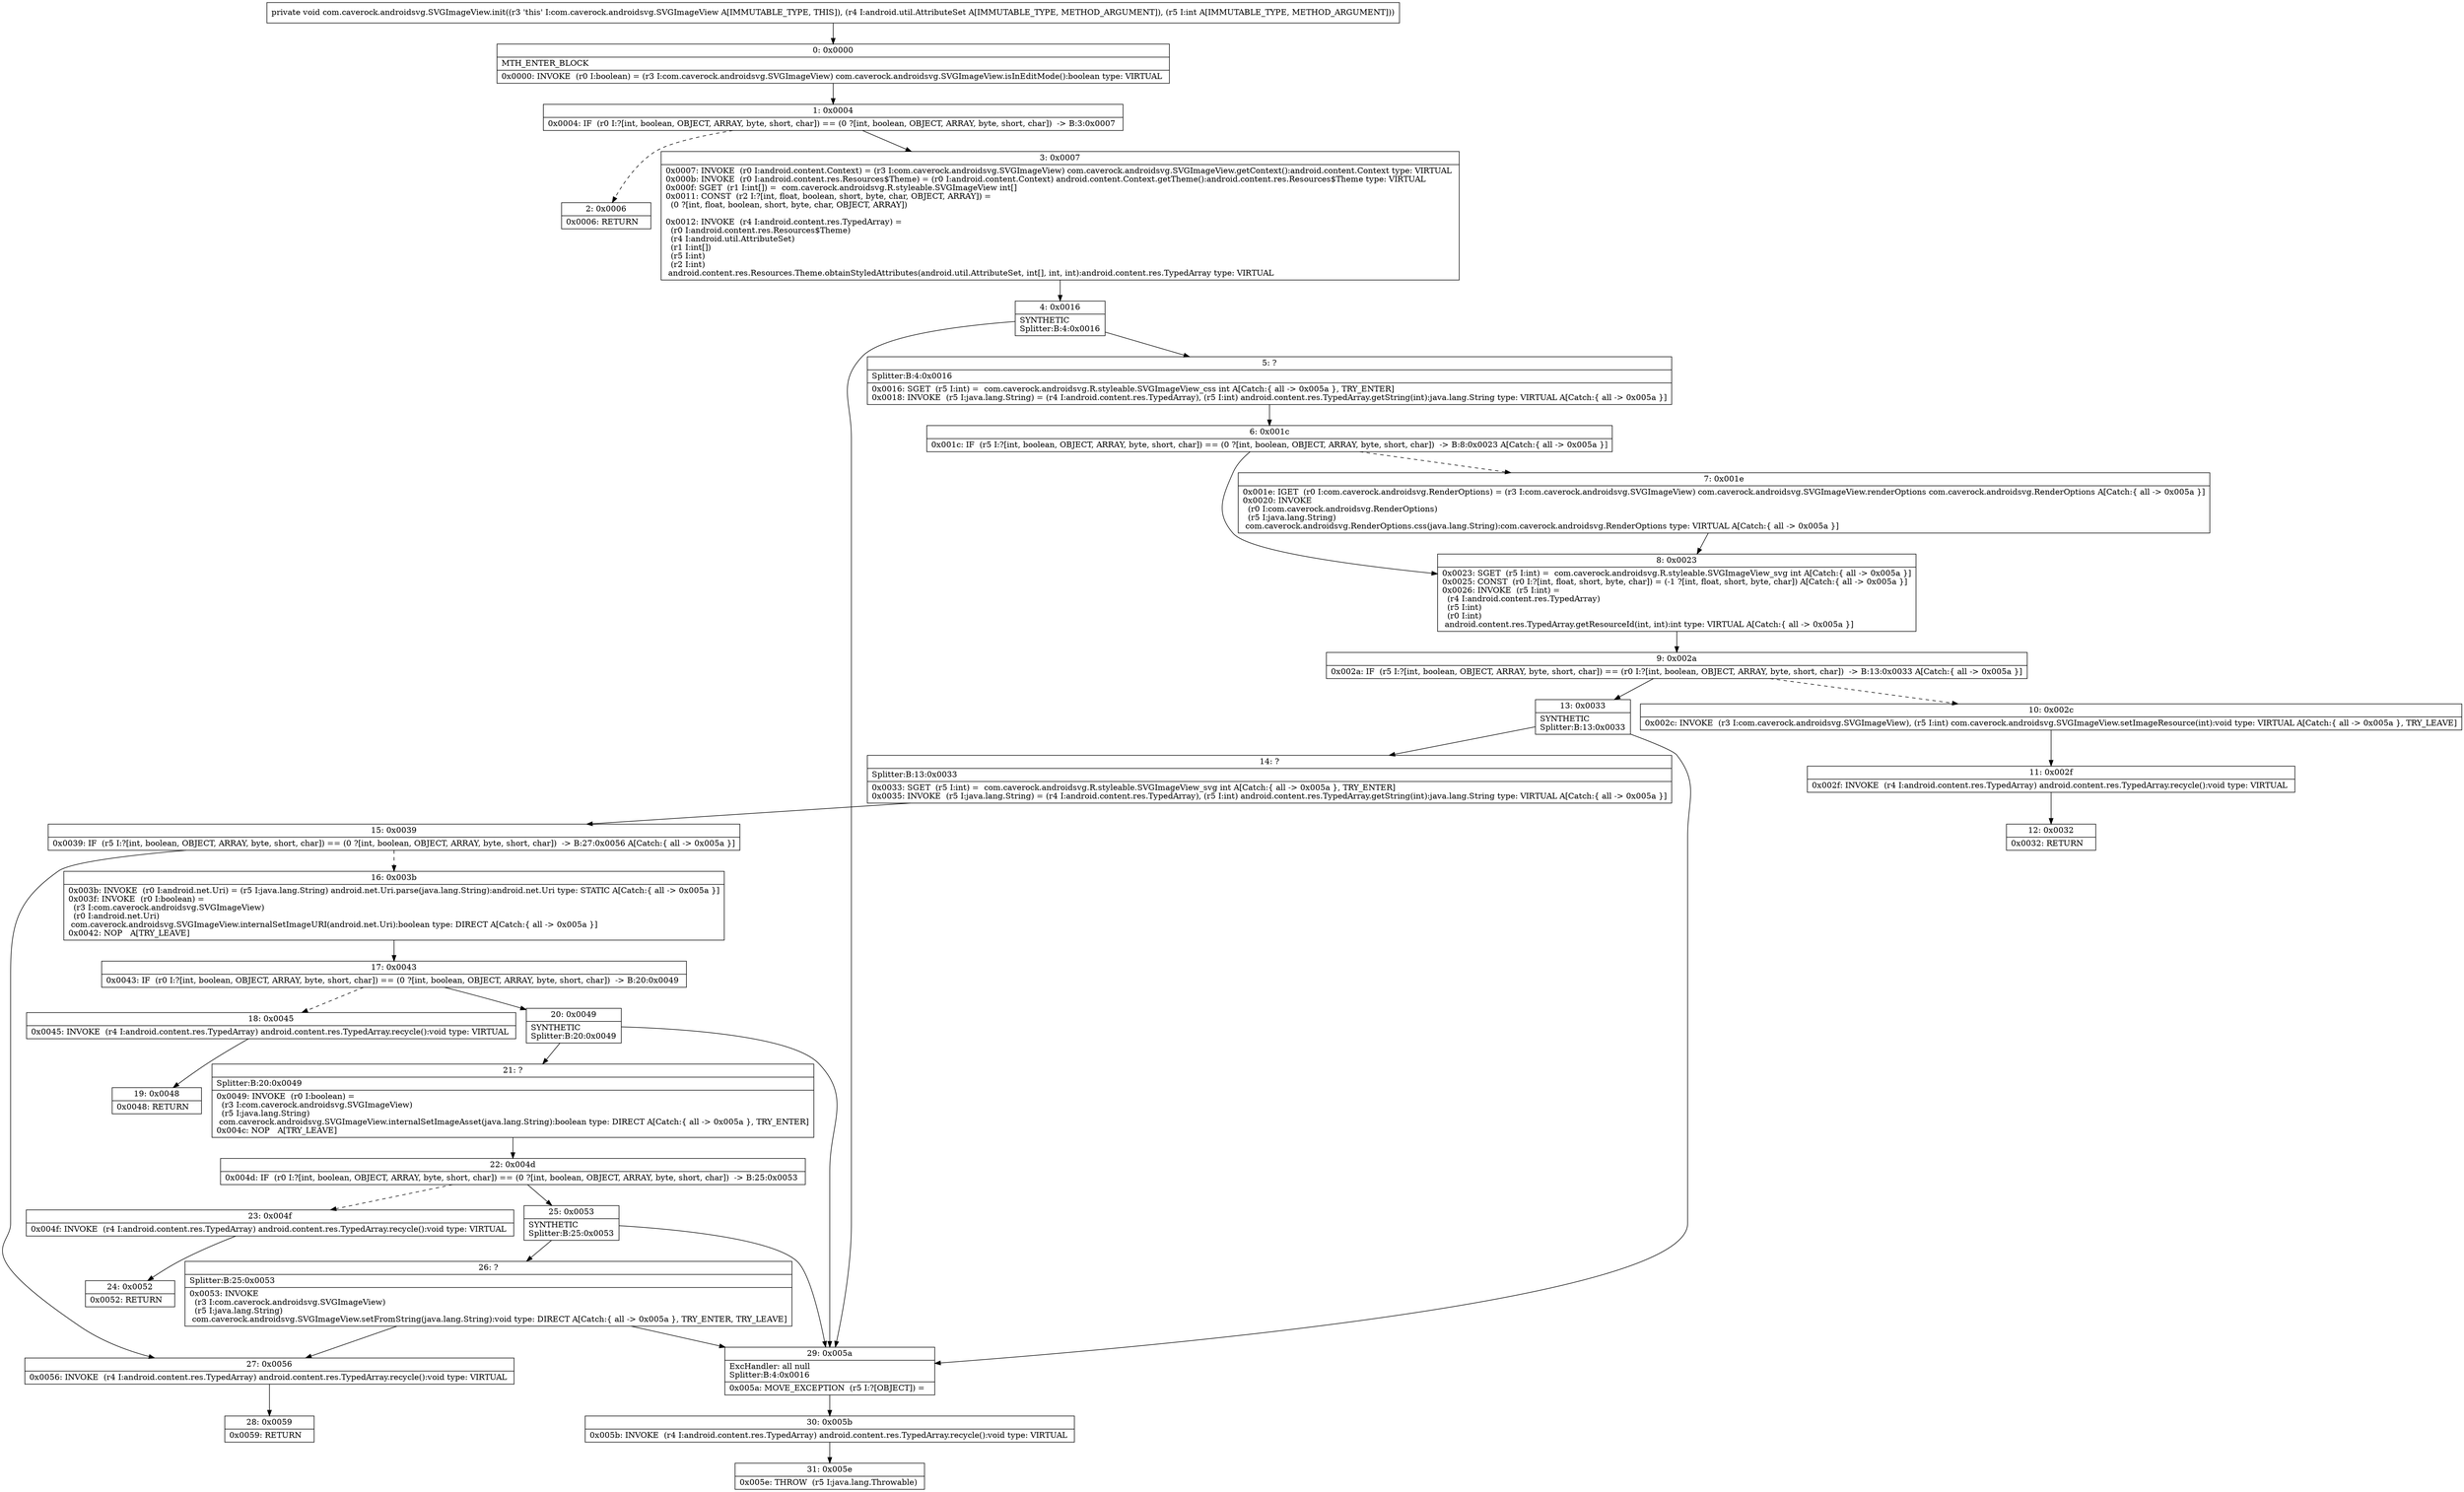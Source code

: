 digraph "CFG forcom.caverock.androidsvg.SVGImageView.init(Landroid\/util\/AttributeSet;I)V" {
Node_0 [shape=record,label="{0\:\ 0x0000|MTH_ENTER_BLOCK\l|0x0000: INVOKE  (r0 I:boolean) = (r3 I:com.caverock.androidsvg.SVGImageView) com.caverock.androidsvg.SVGImageView.isInEditMode():boolean type: VIRTUAL \l}"];
Node_1 [shape=record,label="{1\:\ 0x0004|0x0004: IF  (r0 I:?[int, boolean, OBJECT, ARRAY, byte, short, char]) == (0 ?[int, boolean, OBJECT, ARRAY, byte, short, char])  \-\> B:3:0x0007 \l}"];
Node_2 [shape=record,label="{2\:\ 0x0006|0x0006: RETURN   \l}"];
Node_3 [shape=record,label="{3\:\ 0x0007|0x0007: INVOKE  (r0 I:android.content.Context) = (r3 I:com.caverock.androidsvg.SVGImageView) com.caverock.androidsvg.SVGImageView.getContext():android.content.Context type: VIRTUAL \l0x000b: INVOKE  (r0 I:android.content.res.Resources$Theme) = (r0 I:android.content.Context) android.content.Context.getTheme():android.content.res.Resources$Theme type: VIRTUAL \l0x000f: SGET  (r1 I:int[]) =  com.caverock.androidsvg.R.styleable.SVGImageView int[] \l0x0011: CONST  (r2 I:?[int, float, boolean, short, byte, char, OBJECT, ARRAY]) = \l  (0 ?[int, float, boolean, short, byte, char, OBJECT, ARRAY])\l \l0x0012: INVOKE  (r4 I:android.content.res.TypedArray) = \l  (r0 I:android.content.res.Resources$Theme)\l  (r4 I:android.util.AttributeSet)\l  (r1 I:int[])\l  (r5 I:int)\l  (r2 I:int)\l android.content.res.Resources.Theme.obtainStyledAttributes(android.util.AttributeSet, int[], int, int):android.content.res.TypedArray type: VIRTUAL \l}"];
Node_4 [shape=record,label="{4\:\ 0x0016|SYNTHETIC\lSplitter:B:4:0x0016\l}"];
Node_5 [shape=record,label="{5\:\ ?|Splitter:B:4:0x0016\l|0x0016: SGET  (r5 I:int) =  com.caverock.androidsvg.R.styleable.SVGImageView_css int A[Catch:\{ all \-\> 0x005a \}, TRY_ENTER]\l0x0018: INVOKE  (r5 I:java.lang.String) = (r4 I:android.content.res.TypedArray), (r5 I:int) android.content.res.TypedArray.getString(int):java.lang.String type: VIRTUAL A[Catch:\{ all \-\> 0x005a \}]\l}"];
Node_6 [shape=record,label="{6\:\ 0x001c|0x001c: IF  (r5 I:?[int, boolean, OBJECT, ARRAY, byte, short, char]) == (0 ?[int, boolean, OBJECT, ARRAY, byte, short, char])  \-\> B:8:0x0023 A[Catch:\{ all \-\> 0x005a \}]\l}"];
Node_7 [shape=record,label="{7\:\ 0x001e|0x001e: IGET  (r0 I:com.caverock.androidsvg.RenderOptions) = (r3 I:com.caverock.androidsvg.SVGImageView) com.caverock.androidsvg.SVGImageView.renderOptions com.caverock.androidsvg.RenderOptions A[Catch:\{ all \-\> 0x005a \}]\l0x0020: INVOKE  \l  (r0 I:com.caverock.androidsvg.RenderOptions)\l  (r5 I:java.lang.String)\l com.caverock.androidsvg.RenderOptions.css(java.lang.String):com.caverock.androidsvg.RenderOptions type: VIRTUAL A[Catch:\{ all \-\> 0x005a \}]\l}"];
Node_8 [shape=record,label="{8\:\ 0x0023|0x0023: SGET  (r5 I:int) =  com.caverock.androidsvg.R.styleable.SVGImageView_svg int A[Catch:\{ all \-\> 0x005a \}]\l0x0025: CONST  (r0 I:?[int, float, short, byte, char]) = (\-1 ?[int, float, short, byte, char]) A[Catch:\{ all \-\> 0x005a \}]\l0x0026: INVOKE  (r5 I:int) = \l  (r4 I:android.content.res.TypedArray)\l  (r5 I:int)\l  (r0 I:int)\l android.content.res.TypedArray.getResourceId(int, int):int type: VIRTUAL A[Catch:\{ all \-\> 0x005a \}]\l}"];
Node_9 [shape=record,label="{9\:\ 0x002a|0x002a: IF  (r5 I:?[int, boolean, OBJECT, ARRAY, byte, short, char]) == (r0 I:?[int, boolean, OBJECT, ARRAY, byte, short, char])  \-\> B:13:0x0033 A[Catch:\{ all \-\> 0x005a \}]\l}"];
Node_10 [shape=record,label="{10\:\ 0x002c|0x002c: INVOKE  (r3 I:com.caverock.androidsvg.SVGImageView), (r5 I:int) com.caverock.androidsvg.SVGImageView.setImageResource(int):void type: VIRTUAL A[Catch:\{ all \-\> 0x005a \}, TRY_LEAVE]\l}"];
Node_11 [shape=record,label="{11\:\ 0x002f|0x002f: INVOKE  (r4 I:android.content.res.TypedArray) android.content.res.TypedArray.recycle():void type: VIRTUAL \l}"];
Node_12 [shape=record,label="{12\:\ 0x0032|0x0032: RETURN   \l}"];
Node_13 [shape=record,label="{13\:\ 0x0033|SYNTHETIC\lSplitter:B:13:0x0033\l}"];
Node_14 [shape=record,label="{14\:\ ?|Splitter:B:13:0x0033\l|0x0033: SGET  (r5 I:int) =  com.caverock.androidsvg.R.styleable.SVGImageView_svg int A[Catch:\{ all \-\> 0x005a \}, TRY_ENTER]\l0x0035: INVOKE  (r5 I:java.lang.String) = (r4 I:android.content.res.TypedArray), (r5 I:int) android.content.res.TypedArray.getString(int):java.lang.String type: VIRTUAL A[Catch:\{ all \-\> 0x005a \}]\l}"];
Node_15 [shape=record,label="{15\:\ 0x0039|0x0039: IF  (r5 I:?[int, boolean, OBJECT, ARRAY, byte, short, char]) == (0 ?[int, boolean, OBJECT, ARRAY, byte, short, char])  \-\> B:27:0x0056 A[Catch:\{ all \-\> 0x005a \}]\l}"];
Node_16 [shape=record,label="{16\:\ 0x003b|0x003b: INVOKE  (r0 I:android.net.Uri) = (r5 I:java.lang.String) android.net.Uri.parse(java.lang.String):android.net.Uri type: STATIC A[Catch:\{ all \-\> 0x005a \}]\l0x003f: INVOKE  (r0 I:boolean) = \l  (r3 I:com.caverock.androidsvg.SVGImageView)\l  (r0 I:android.net.Uri)\l com.caverock.androidsvg.SVGImageView.internalSetImageURI(android.net.Uri):boolean type: DIRECT A[Catch:\{ all \-\> 0x005a \}]\l0x0042: NOP   A[TRY_LEAVE]\l}"];
Node_17 [shape=record,label="{17\:\ 0x0043|0x0043: IF  (r0 I:?[int, boolean, OBJECT, ARRAY, byte, short, char]) == (0 ?[int, boolean, OBJECT, ARRAY, byte, short, char])  \-\> B:20:0x0049 \l}"];
Node_18 [shape=record,label="{18\:\ 0x0045|0x0045: INVOKE  (r4 I:android.content.res.TypedArray) android.content.res.TypedArray.recycle():void type: VIRTUAL \l}"];
Node_19 [shape=record,label="{19\:\ 0x0048|0x0048: RETURN   \l}"];
Node_20 [shape=record,label="{20\:\ 0x0049|SYNTHETIC\lSplitter:B:20:0x0049\l}"];
Node_21 [shape=record,label="{21\:\ ?|Splitter:B:20:0x0049\l|0x0049: INVOKE  (r0 I:boolean) = \l  (r3 I:com.caverock.androidsvg.SVGImageView)\l  (r5 I:java.lang.String)\l com.caverock.androidsvg.SVGImageView.internalSetImageAsset(java.lang.String):boolean type: DIRECT A[Catch:\{ all \-\> 0x005a \}, TRY_ENTER]\l0x004c: NOP   A[TRY_LEAVE]\l}"];
Node_22 [shape=record,label="{22\:\ 0x004d|0x004d: IF  (r0 I:?[int, boolean, OBJECT, ARRAY, byte, short, char]) == (0 ?[int, boolean, OBJECT, ARRAY, byte, short, char])  \-\> B:25:0x0053 \l}"];
Node_23 [shape=record,label="{23\:\ 0x004f|0x004f: INVOKE  (r4 I:android.content.res.TypedArray) android.content.res.TypedArray.recycle():void type: VIRTUAL \l}"];
Node_24 [shape=record,label="{24\:\ 0x0052|0x0052: RETURN   \l}"];
Node_25 [shape=record,label="{25\:\ 0x0053|SYNTHETIC\lSplitter:B:25:0x0053\l}"];
Node_26 [shape=record,label="{26\:\ ?|Splitter:B:25:0x0053\l|0x0053: INVOKE  \l  (r3 I:com.caverock.androidsvg.SVGImageView)\l  (r5 I:java.lang.String)\l com.caverock.androidsvg.SVGImageView.setFromString(java.lang.String):void type: DIRECT A[Catch:\{ all \-\> 0x005a \}, TRY_ENTER, TRY_LEAVE]\l}"];
Node_27 [shape=record,label="{27\:\ 0x0056|0x0056: INVOKE  (r4 I:android.content.res.TypedArray) android.content.res.TypedArray.recycle():void type: VIRTUAL \l}"];
Node_28 [shape=record,label="{28\:\ 0x0059|0x0059: RETURN   \l}"];
Node_29 [shape=record,label="{29\:\ 0x005a|ExcHandler: all null\lSplitter:B:4:0x0016\l|0x005a: MOVE_EXCEPTION  (r5 I:?[OBJECT]) =  \l}"];
Node_30 [shape=record,label="{30\:\ 0x005b|0x005b: INVOKE  (r4 I:android.content.res.TypedArray) android.content.res.TypedArray.recycle():void type: VIRTUAL \l}"];
Node_31 [shape=record,label="{31\:\ 0x005e|0x005e: THROW  (r5 I:java.lang.Throwable) \l}"];
MethodNode[shape=record,label="{private void com.caverock.androidsvg.SVGImageView.init((r3 'this' I:com.caverock.androidsvg.SVGImageView A[IMMUTABLE_TYPE, THIS]), (r4 I:android.util.AttributeSet A[IMMUTABLE_TYPE, METHOD_ARGUMENT]), (r5 I:int A[IMMUTABLE_TYPE, METHOD_ARGUMENT])) }"];
MethodNode -> Node_0;
Node_0 -> Node_1;
Node_1 -> Node_2[style=dashed];
Node_1 -> Node_3;
Node_3 -> Node_4;
Node_4 -> Node_5;
Node_4 -> Node_29;
Node_5 -> Node_6;
Node_6 -> Node_7[style=dashed];
Node_6 -> Node_8;
Node_7 -> Node_8;
Node_8 -> Node_9;
Node_9 -> Node_10[style=dashed];
Node_9 -> Node_13;
Node_10 -> Node_11;
Node_11 -> Node_12;
Node_13 -> Node_14;
Node_13 -> Node_29;
Node_14 -> Node_15;
Node_15 -> Node_16[style=dashed];
Node_15 -> Node_27;
Node_16 -> Node_17;
Node_17 -> Node_18[style=dashed];
Node_17 -> Node_20;
Node_18 -> Node_19;
Node_20 -> Node_21;
Node_20 -> Node_29;
Node_21 -> Node_22;
Node_22 -> Node_23[style=dashed];
Node_22 -> Node_25;
Node_23 -> Node_24;
Node_25 -> Node_26;
Node_25 -> Node_29;
Node_26 -> Node_27;
Node_26 -> Node_29;
Node_27 -> Node_28;
Node_29 -> Node_30;
Node_30 -> Node_31;
}


